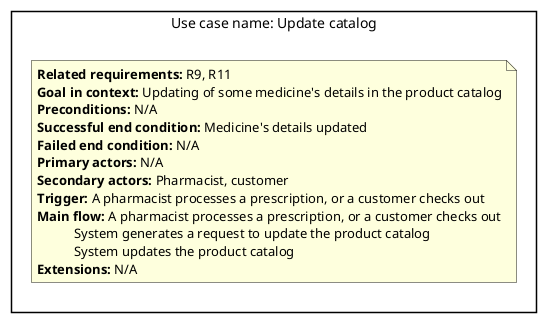 @startuml

rectangle "Use case name: Update catalog" {
    note
    <b>Related requirements:</b> R9, R11
    <b>Goal in context:</b> Updating of some medicine's details in the product catalog
    <b>Preconditions:</b> N/A
    <b>Successful end condition:</b> Medicine's details updated
    <b>Failed end condition:</b> N/A
    <b>Primary actors:</b> N/A
    <b>Secondary actors:</b> Pharmacist, customer
    <b>Trigger:</b> A pharmacist processes a prescription, or a customer checks out
    <b>Main flow:</b> A pharmacist processes a prescription, or a customer checks out
               System generates a request to update the product catalog
               System updates the product catalog
    <b>Extensions:</b> N/A
    end note
}

@enduml
